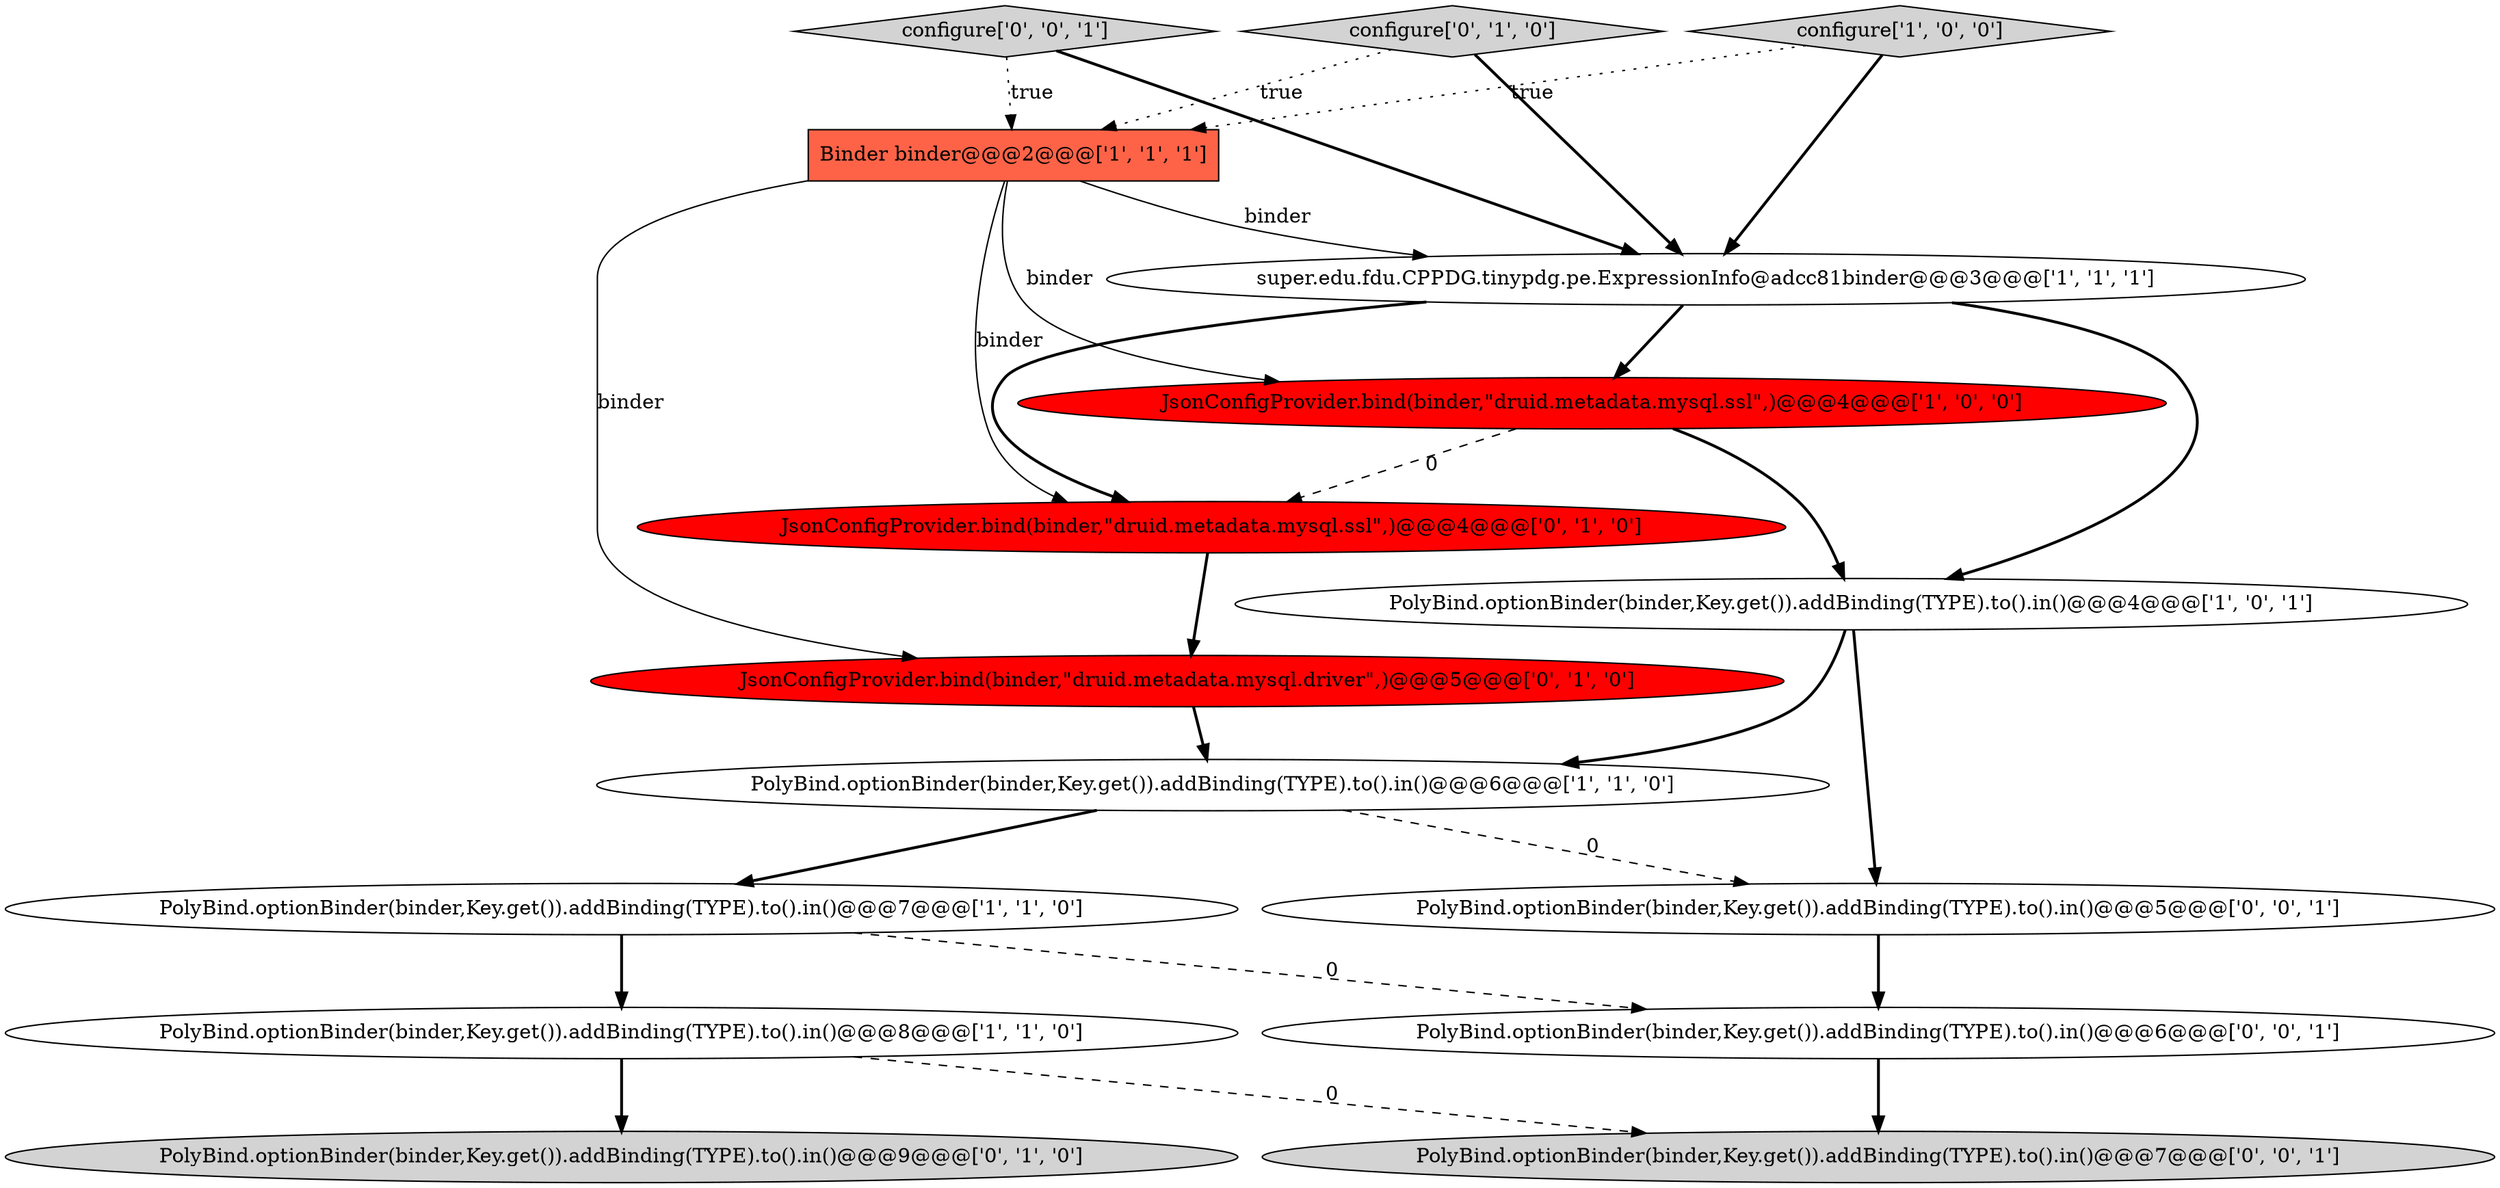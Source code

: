 digraph {
15 [style = filled, label = "PolyBind.optionBinder(binder,Key.get()).addBinding(TYPE).to().in()@@@6@@@['0', '0', '1']", fillcolor = white, shape = ellipse image = "AAA0AAABBB3BBB"];
2 [style = filled, label = "PolyBind.optionBinder(binder,Key.get()).addBinding(TYPE).to().in()@@@8@@@['1', '1', '0']", fillcolor = white, shape = ellipse image = "AAA0AAABBB1BBB"];
0 [style = filled, label = "PolyBind.optionBinder(binder,Key.get()).addBinding(TYPE).to().in()@@@7@@@['1', '1', '0']", fillcolor = white, shape = ellipse image = "AAA0AAABBB1BBB"];
14 [style = filled, label = "PolyBind.optionBinder(binder,Key.get()).addBinding(TYPE).to().in()@@@5@@@['0', '0', '1']", fillcolor = white, shape = ellipse image = "AAA0AAABBB3BBB"];
1 [style = filled, label = "super.edu.fdu.CPPDG.tinypdg.pe.ExpressionInfo@adcc81binder@@@3@@@['1', '1', '1']", fillcolor = white, shape = ellipse image = "AAA0AAABBB1BBB"];
5 [style = filled, label = "Binder binder@@@2@@@['1', '1', '1']", fillcolor = tomato, shape = box image = "AAA0AAABBB1BBB"];
13 [style = filled, label = "PolyBind.optionBinder(binder,Key.get()).addBinding(TYPE).to().in()@@@7@@@['0', '0', '1']", fillcolor = lightgray, shape = ellipse image = "AAA0AAABBB3BBB"];
8 [style = filled, label = "JsonConfigProvider.bind(binder,\"druid.metadata.mysql.driver\",)@@@5@@@['0', '1', '0']", fillcolor = red, shape = ellipse image = "AAA1AAABBB2BBB"];
10 [style = filled, label = "PolyBind.optionBinder(binder,Key.get()).addBinding(TYPE).to().in()@@@9@@@['0', '1', '0']", fillcolor = lightgray, shape = ellipse image = "AAA0AAABBB2BBB"];
4 [style = filled, label = "PolyBind.optionBinder(binder,Key.get()).addBinding(TYPE).to().in()@@@6@@@['1', '1', '0']", fillcolor = white, shape = ellipse image = "AAA0AAABBB1BBB"];
12 [style = filled, label = "configure['0', '0', '1']", fillcolor = lightgray, shape = diamond image = "AAA0AAABBB3BBB"];
11 [style = filled, label = "JsonConfigProvider.bind(binder,\"druid.metadata.mysql.ssl\",)@@@4@@@['0', '1', '0']", fillcolor = red, shape = ellipse image = "AAA1AAABBB2BBB"];
9 [style = filled, label = "configure['0', '1', '0']", fillcolor = lightgray, shape = diamond image = "AAA0AAABBB2BBB"];
3 [style = filled, label = "PolyBind.optionBinder(binder,Key.get()).addBinding(TYPE).to().in()@@@4@@@['1', '0', '1']", fillcolor = white, shape = ellipse image = "AAA0AAABBB1BBB"];
7 [style = filled, label = "configure['1', '0', '0']", fillcolor = lightgray, shape = diamond image = "AAA0AAABBB1BBB"];
6 [style = filled, label = "JsonConfigProvider.bind(binder,\"druid.metadata.mysql.ssl\",)@@@4@@@['1', '0', '0']", fillcolor = red, shape = ellipse image = "AAA1AAABBB1BBB"];
6->3 [style = bold, label=""];
15->13 [style = bold, label=""];
7->1 [style = bold, label=""];
3->14 [style = bold, label=""];
0->2 [style = bold, label=""];
6->11 [style = dashed, label="0"];
1->3 [style = bold, label=""];
0->15 [style = dashed, label="0"];
5->8 [style = solid, label="binder"];
2->10 [style = bold, label=""];
12->1 [style = bold, label=""];
3->4 [style = bold, label=""];
1->11 [style = bold, label=""];
4->0 [style = bold, label=""];
7->5 [style = dotted, label="true"];
5->1 [style = solid, label="binder"];
5->6 [style = solid, label="binder"];
1->6 [style = bold, label=""];
12->5 [style = dotted, label="true"];
2->13 [style = dashed, label="0"];
11->8 [style = bold, label=""];
14->15 [style = bold, label=""];
4->14 [style = dashed, label="0"];
8->4 [style = bold, label=""];
9->1 [style = bold, label=""];
5->11 [style = solid, label="binder"];
9->5 [style = dotted, label="true"];
}
